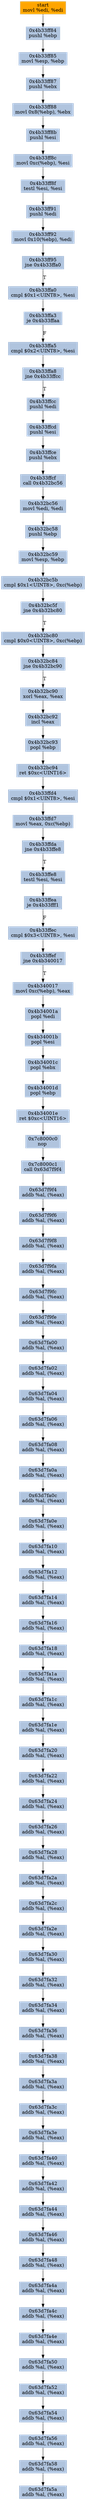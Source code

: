 digraph G {
node[shape=rectangle,style=filled,fillcolor=lightsteelblue,color=lightsteelblue]
bgcolor="transparent"
a0x4b33ff82movl_edi_edi[label="start\nmovl %edi, %edi",color="lightgrey",fillcolor="orange"];
a0x4b33ff84pushl_ebp[label="0x4b33ff84\npushl %ebp"];
a0x4b33ff85movl_esp_ebp[label="0x4b33ff85\nmovl %esp, %ebp"];
a0x4b33ff87pushl_ebx[label="0x4b33ff87\npushl %ebx"];
a0x4b33ff88movl_0x8ebp__ebx[label="0x4b33ff88\nmovl 0x8(%ebp), %ebx"];
a0x4b33ff8bpushl_esi[label="0x4b33ff8b\npushl %esi"];
a0x4b33ff8cmovl_0xcebp__esi[label="0x4b33ff8c\nmovl 0xc(%ebp), %esi"];
a0x4b33ff8ftestl_esi_esi[label="0x4b33ff8f\ntestl %esi, %esi"];
a0x4b33ff91pushl_edi[label="0x4b33ff91\npushl %edi"];
a0x4b33ff92movl_0x10ebp__edi[label="0x4b33ff92\nmovl 0x10(%ebp), %edi"];
a0x4b33ff95jne_0x4b33ffa0[label="0x4b33ff95\njne 0x4b33ffa0"];
a0x4b33ffa0cmpl_0x1UINT8_esi[label="0x4b33ffa0\ncmpl $0x1<UINT8>, %esi"];
a0x4b33ffa3je_0x4b33ffaa[label="0x4b33ffa3\nje 0x4b33ffaa"];
a0x4b33ffa5cmpl_0x2UINT8_esi[label="0x4b33ffa5\ncmpl $0x2<UINT8>, %esi"];
a0x4b33ffa8jne_0x4b33ffcc[label="0x4b33ffa8\njne 0x4b33ffcc"];
a0x4b33ffccpushl_edi[label="0x4b33ffcc\npushl %edi"];
a0x4b33ffcdpushl_esi[label="0x4b33ffcd\npushl %esi"];
a0x4b33ffcepushl_ebx[label="0x4b33ffce\npushl %ebx"];
a0x4b33ffcfcall_0x4b32bc56[label="0x4b33ffcf\ncall 0x4b32bc56"];
a0x4b32bc56movl_edi_edi[label="0x4b32bc56\nmovl %edi, %edi"];
a0x4b32bc58pushl_ebp[label="0x4b32bc58\npushl %ebp"];
a0x4b32bc59movl_esp_ebp[label="0x4b32bc59\nmovl %esp, %ebp"];
a0x4b32bc5bcmpl_0x1UINT8_0xcebp_[label="0x4b32bc5b\ncmpl $0x1<UINT8>, 0xc(%ebp)"];
a0x4b32bc5fjne_0x4b32bc80[label="0x4b32bc5f\njne 0x4b32bc80"];
a0x4b32bc80cmpl_0x0UINT8_0xcebp_[label="0x4b32bc80\ncmpl $0x0<UINT8>, 0xc(%ebp)"];
a0x4b32bc84jne_0x4b32bc90[label="0x4b32bc84\njne 0x4b32bc90"];
a0x4b32bc90xorl_eax_eax[label="0x4b32bc90\nxorl %eax, %eax"];
a0x4b32bc92incl_eax[label="0x4b32bc92\nincl %eax"];
a0x4b32bc93popl_ebp[label="0x4b32bc93\npopl %ebp"];
a0x4b32bc94ret_0xcUINT16[label="0x4b32bc94\nret $0xc<UINT16>"];
a0x4b33ffd4cmpl_0x1UINT8_esi[label="0x4b33ffd4\ncmpl $0x1<UINT8>, %esi"];
a0x4b33ffd7movl_eax_0xcebp_[label="0x4b33ffd7\nmovl %eax, 0xc(%ebp)"];
a0x4b33ffdajne_0x4b33ffe8[label="0x4b33ffda\njne 0x4b33ffe8"];
a0x4b33ffe8testl_esi_esi[label="0x4b33ffe8\ntestl %esi, %esi"];
a0x4b33ffeaje_0x4b33fff1[label="0x4b33ffea\nje 0x4b33fff1"];
a0x4b33ffeccmpl_0x3UINT8_esi[label="0x4b33ffec\ncmpl $0x3<UINT8>, %esi"];
a0x4b33ffefjne_0x4b340017[label="0x4b33ffef\njne 0x4b340017"];
a0x4b340017movl_0xcebp__eax[label="0x4b340017\nmovl 0xc(%ebp), %eax"];
a0x4b34001apopl_edi[label="0x4b34001a\npopl %edi"];
a0x4b34001bpopl_esi[label="0x4b34001b\npopl %esi"];
a0x4b34001cpopl_ebx[label="0x4b34001c\npopl %ebx"];
a0x4b34001dpopl_ebp[label="0x4b34001d\npopl %ebp"];
a0x4b34001eret_0xcUINT16[label="0x4b34001e\nret $0xc<UINT16>"];
a0x7c8000c0nop_[label="0x7c8000c0\nnop "];
a0x7c8000c1call_0x63d7f9f4[label="0x7c8000c1\ncall 0x63d7f9f4"];
a0x63d7f9f4addb_al_eax_[label="0x63d7f9f4\naddb %al, (%eax)"];
a0x63d7f9f6addb_al_eax_[label="0x63d7f9f6\naddb %al, (%eax)"];
a0x63d7f9f8addb_al_eax_[label="0x63d7f9f8\naddb %al, (%eax)"];
a0x63d7f9faaddb_al_eax_[label="0x63d7f9fa\naddb %al, (%eax)"];
a0x63d7f9fcaddb_al_eax_[label="0x63d7f9fc\naddb %al, (%eax)"];
a0x63d7f9feaddb_al_eax_[label="0x63d7f9fe\naddb %al, (%eax)"];
a0x63d7fa00addb_al_eax_[label="0x63d7fa00\naddb %al, (%eax)"];
a0x63d7fa02addb_al_eax_[label="0x63d7fa02\naddb %al, (%eax)"];
a0x63d7fa04addb_al_eax_[label="0x63d7fa04\naddb %al, (%eax)"];
a0x63d7fa06addb_al_eax_[label="0x63d7fa06\naddb %al, (%eax)"];
a0x63d7fa08addb_al_eax_[label="0x63d7fa08\naddb %al, (%eax)"];
a0x63d7fa0aaddb_al_eax_[label="0x63d7fa0a\naddb %al, (%eax)"];
a0x63d7fa0caddb_al_eax_[label="0x63d7fa0c\naddb %al, (%eax)"];
a0x63d7fa0eaddb_al_eax_[label="0x63d7fa0e\naddb %al, (%eax)"];
a0x63d7fa10addb_al_eax_[label="0x63d7fa10\naddb %al, (%eax)"];
a0x63d7fa12addb_al_eax_[label="0x63d7fa12\naddb %al, (%eax)"];
a0x63d7fa14addb_al_eax_[label="0x63d7fa14\naddb %al, (%eax)"];
a0x63d7fa16addb_al_eax_[label="0x63d7fa16\naddb %al, (%eax)"];
a0x63d7fa18addb_al_eax_[label="0x63d7fa18\naddb %al, (%eax)"];
a0x63d7fa1aaddb_al_eax_[label="0x63d7fa1a\naddb %al, (%eax)"];
a0x63d7fa1caddb_al_eax_[label="0x63d7fa1c\naddb %al, (%eax)"];
a0x63d7fa1eaddb_al_eax_[label="0x63d7fa1e\naddb %al, (%eax)"];
a0x63d7fa20addb_al_eax_[label="0x63d7fa20\naddb %al, (%eax)"];
a0x63d7fa22addb_al_eax_[label="0x63d7fa22\naddb %al, (%eax)"];
a0x63d7fa24addb_al_eax_[label="0x63d7fa24\naddb %al, (%eax)"];
a0x63d7fa26addb_al_eax_[label="0x63d7fa26\naddb %al, (%eax)"];
a0x63d7fa28addb_al_eax_[label="0x63d7fa28\naddb %al, (%eax)"];
a0x63d7fa2aaddb_al_eax_[label="0x63d7fa2a\naddb %al, (%eax)"];
a0x63d7fa2caddb_al_eax_[label="0x63d7fa2c\naddb %al, (%eax)"];
a0x63d7fa2eaddb_al_eax_[label="0x63d7fa2e\naddb %al, (%eax)"];
a0x63d7fa30addb_al_eax_[label="0x63d7fa30\naddb %al, (%eax)"];
a0x63d7fa32addb_al_eax_[label="0x63d7fa32\naddb %al, (%eax)"];
a0x63d7fa34addb_al_eax_[label="0x63d7fa34\naddb %al, (%eax)"];
a0x63d7fa36addb_al_eax_[label="0x63d7fa36\naddb %al, (%eax)"];
a0x63d7fa38addb_al_eax_[label="0x63d7fa38\naddb %al, (%eax)"];
a0x63d7fa3aaddb_al_eax_[label="0x63d7fa3a\naddb %al, (%eax)"];
a0x63d7fa3caddb_al_eax_[label="0x63d7fa3c\naddb %al, (%eax)"];
a0x63d7fa3eaddb_al_eax_[label="0x63d7fa3e\naddb %al, (%eax)"];
a0x63d7fa40addb_al_eax_[label="0x63d7fa40\naddb %al, (%eax)"];
a0x63d7fa42addb_al_eax_[label="0x63d7fa42\naddb %al, (%eax)"];
a0x63d7fa44addb_al_eax_[label="0x63d7fa44\naddb %al, (%eax)"];
a0x63d7fa46addb_al_eax_[label="0x63d7fa46\naddb %al, (%eax)"];
a0x63d7fa48addb_al_eax_[label="0x63d7fa48\naddb %al, (%eax)"];
a0x63d7fa4aaddb_al_eax_[label="0x63d7fa4a\naddb %al, (%eax)"];
a0x63d7fa4caddb_al_eax_[label="0x63d7fa4c\naddb %al, (%eax)"];
a0x63d7fa4eaddb_al_eax_[label="0x63d7fa4e\naddb %al, (%eax)"];
a0x63d7fa50addb_al_eax_[label="0x63d7fa50\naddb %al, (%eax)"];
a0x63d7fa52addb_al_eax_[label="0x63d7fa52\naddb %al, (%eax)"];
a0x63d7fa54addb_al_eax_[label="0x63d7fa54\naddb %al, (%eax)"];
a0x63d7fa56addb_al_eax_[label="0x63d7fa56\naddb %al, (%eax)"];
a0x63d7fa58addb_al_eax_[label="0x63d7fa58\naddb %al, (%eax)"];
a0x63d7fa5aaddb_al_eax_[label="0x63d7fa5a\naddb %al, (%eax)"];
a0x4b33ff82movl_edi_edi -> a0x4b33ff84pushl_ebp [color="#000000"];
a0x4b33ff84pushl_ebp -> a0x4b33ff85movl_esp_ebp [color="#000000"];
a0x4b33ff85movl_esp_ebp -> a0x4b33ff87pushl_ebx [color="#000000"];
a0x4b33ff87pushl_ebx -> a0x4b33ff88movl_0x8ebp__ebx [color="#000000"];
a0x4b33ff88movl_0x8ebp__ebx -> a0x4b33ff8bpushl_esi [color="#000000"];
a0x4b33ff8bpushl_esi -> a0x4b33ff8cmovl_0xcebp__esi [color="#000000"];
a0x4b33ff8cmovl_0xcebp__esi -> a0x4b33ff8ftestl_esi_esi [color="#000000"];
a0x4b33ff8ftestl_esi_esi -> a0x4b33ff91pushl_edi [color="#000000"];
a0x4b33ff91pushl_edi -> a0x4b33ff92movl_0x10ebp__edi [color="#000000"];
a0x4b33ff92movl_0x10ebp__edi -> a0x4b33ff95jne_0x4b33ffa0 [color="#000000"];
a0x4b33ff95jne_0x4b33ffa0 -> a0x4b33ffa0cmpl_0x1UINT8_esi [color="#000000",label="T"];
a0x4b33ffa0cmpl_0x1UINT8_esi -> a0x4b33ffa3je_0x4b33ffaa [color="#000000"];
a0x4b33ffa3je_0x4b33ffaa -> a0x4b33ffa5cmpl_0x2UINT8_esi [color="#000000",label="F"];
a0x4b33ffa5cmpl_0x2UINT8_esi -> a0x4b33ffa8jne_0x4b33ffcc [color="#000000"];
a0x4b33ffa8jne_0x4b33ffcc -> a0x4b33ffccpushl_edi [color="#000000",label="T"];
a0x4b33ffccpushl_edi -> a0x4b33ffcdpushl_esi [color="#000000"];
a0x4b33ffcdpushl_esi -> a0x4b33ffcepushl_ebx [color="#000000"];
a0x4b33ffcepushl_ebx -> a0x4b33ffcfcall_0x4b32bc56 [color="#000000"];
a0x4b33ffcfcall_0x4b32bc56 -> a0x4b32bc56movl_edi_edi [color="#000000"];
a0x4b32bc56movl_edi_edi -> a0x4b32bc58pushl_ebp [color="#000000"];
a0x4b32bc58pushl_ebp -> a0x4b32bc59movl_esp_ebp [color="#000000"];
a0x4b32bc59movl_esp_ebp -> a0x4b32bc5bcmpl_0x1UINT8_0xcebp_ [color="#000000"];
a0x4b32bc5bcmpl_0x1UINT8_0xcebp_ -> a0x4b32bc5fjne_0x4b32bc80 [color="#000000"];
a0x4b32bc5fjne_0x4b32bc80 -> a0x4b32bc80cmpl_0x0UINT8_0xcebp_ [color="#000000",label="T"];
a0x4b32bc80cmpl_0x0UINT8_0xcebp_ -> a0x4b32bc84jne_0x4b32bc90 [color="#000000"];
a0x4b32bc84jne_0x4b32bc90 -> a0x4b32bc90xorl_eax_eax [color="#000000",label="T"];
a0x4b32bc90xorl_eax_eax -> a0x4b32bc92incl_eax [color="#000000"];
a0x4b32bc92incl_eax -> a0x4b32bc93popl_ebp [color="#000000"];
a0x4b32bc93popl_ebp -> a0x4b32bc94ret_0xcUINT16 [color="#000000"];
a0x4b32bc94ret_0xcUINT16 -> a0x4b33ffd4cmpl_0x1UINT8_esi [color="#000000"];
a0x4b33ffd4cmpl_0x1UINT8_esi -> a0x4b33ffd7movl_eax_0xcebp_ [color="#000000"];
a0x4b33ffd7movl_eax_0xcebp_ -> a0x4b33ffdajne_0x4b33ffe8 [color="#000000"];
a0x4b33ffdajne_0x4b33ffe8 -> a0x4b33ffe8testl_esi_esi [color="#000000",label="T"];
a0x4b33ffe8testl_esi_esi -> a0x4b33ffeaje_0x4b33fff1 [color="#000000"];
a0x4b33ffeaje_0x4b33fff1 -> a0x4b33ffeccmpl_0x3UINT8_esi [color="#000000",label="F"];
a0x4b33ffeccmpl_0x3UINT8_esi -> a0x4b33ffefjne_0x4b340017 [color="#000000"];
a0x4b33ffefjne_0x4b340017 -> a0x4b340017movl_0xcebp__eax [color="#000000",label="T"];
a0x4b340017movl_0xcebp__eax -> a0x4b34001apopl_edi [color="#000000"];
a0x4b34001apopl_edi -> a0x4b34001bpopl_esi [color="#000000"];
a0x4b34001bpopl_esi -> a0x4b34001cpopl_ebx [color="#000000"];
a0x4b34001cpopl_ebx -> a0x4b34001dpopl_ebp [color="#000000"];
a0x4b34001dpopl_ebp -> a0x4b34001eret_0xcUINT16 [color="#000000"];
a0x4b34001eret_0xcUINT16 -> a0x7c8000c0nop_ [color="#000000"];
a0x7c8000c0nop_ -> a0x7c8000c1call_0x63d7f9f4 [color="#000000"];
a0x7c8000c1call_0x63d7f9f4 -> a0x63d7f9f4addb_al_eax_ [color="#000000"];
a0x63d7f9f4addb_al_eax_ -> a0x63d7f9f6addb_al_eax_ [color="#000000"];
a0x63d7f9f6addb_al_eax_ -> a0x63d7f9f8addb_al_eax_ [color="#000000"];
a0x63d7f9f8addb_al_eax_ -> a0x63d7f9faaddb_al_eax_ [color="#000000"];
a0x63d7f9faaddb_al_eax_ -> a0x63d7f9fcaddb_al_eax_ [color="#000000"];
a0x63d7f9fcaddb_al_eax_ -> a0x63d7f9feaddb_al_eax_ [color="#000000"];
a0x63d7f9feaddb_al_eax_ -> a0x63d7fa00addb_al_eax_ [color="#000000"];
a0x63d7fa00addb_al_eax_ -> a0x63d7fa02addb_al_eax_ [color="#000000"];
a0x63d7fa02addb_al_eax_ -> a0x63d7fa04addb_al_eax_ [color="#000000"];
a0x63d7fa04addb_al_eax_ -> a0x63d7fa06addb_al_eax_ [color="#000000"];
a0x63d7fa06addb_al_eax_ -> a0x63d7fa08addb_al_eax_ [color="#000000"];
a0x63d7fa08addb_al_eax_ -> a0x63d7fa0aaddb_al_eax_ [color="#000000"];
a0x63d7fa0aaddb_al_eax_ -> a0x63d7fa0caddb_al_eax_ [color="#000000"];
a0x63d7fa0caddb_al_eax_ -> a0x63d7fa0eaddb_al_eax_ [color="#000000"];
a0x63d7fa0eaddb_al_eax_ -> a0x63d7fa10addb_al_eax_ [color="#000000"];
a0x63d7fa10addb_al_eax_ -> a0x63d7fa12addb_al_eax_ [color="#000000"];
a0x63d7fa12addb_al_eax_ -> a0x63d7fa14addb_al_eax_ [color="#000000"];
a0x63d7fa14addb_al_eax_ -> a0x63d7fa16addb_al_eax_ [color="#000000"];
a0x63d7fa16addb_al_eax_ -> a0x63d7fa18addb_al_eax_ [color="#000000"];
a0x63d7fa18addb_al_eax_ -> a0x63d7fa1aaddb_al_eax_ [color="#000000"];
a0x63d7fa1aaddb_al_eax_ -> a0x63d7fa1caddb_al_eax_ [color="#000000"];
a0x63d7fa1caddb_al_eax_ -> a0x63d7fa1eaddb_al_eax_ [color="#000000"];
a0x63d7fa1eaddb_al_eax_ -> a0x63d7fa20addb_al_eax_ [color="#000000"];
a0x63d7fa20addb_al_eax_ -> a0x63d7fa22addb_al_eax_ [color="#000000"];
a0x63d7fa22addb_al_eax_ -> a0x63d7fa24addb_al_eax_ [color="#000000"];
a0x63d7fa24addb_al_eax_ -> a0x63d7fa26addb_al_eax_ [color="#000000"];
a0x63d7fa26addb_al_eax_ -> a0x63d7fa28addb_al_eax_ [color="#000000"];
a0x63d7fa28addb_al_eax_ -> a0x63d7fa2aaddb_al_eax_ [color="#000000"];
a0x63d7fa2aaddb_al_eax_ -> a0x63d7fa2caddb_al_eax_ [color="#000000"];
a0x63d7fa2caddb_al_eax_ -> a0x63d7fa2eaddb_al_eax_ [color="#000000"];
a0x63d7fa2eaddb_al_eax_ -> a0x63d7fa30addb_al_eax_ [color="#000000"];
a0x63d7fa30addb_al_eax_ -> a0x63d7fa32addb_al_eax_ [color="#000000"];
a0x63d7fa32addb_al_eax_ -> a0x63d7fa34addb_al_eax_ [color="#000000"];
a0x63d7fa34addb_al_eax_ -> a0x63d7fa36addb_al_eax_ [color="#000000"];
a0x63d7fa36addb_al_eax_ -> a0x63d7fa38addb_al_eax_ [color="#000000"];
a0x63d7fa38addb_al_eax_ -> a0x63d7fa3aaddb_al_eax_ [color="#000000"];
a0x63d7fa3aaddb_al_eax_ -> a0x63d7fa3caddb_al_eax_ [color="#000000"];
a0x63d7fa3caddb_al_eax_ -> a0x63d7fa3eaddb_al_eax_ [color="#000000"];
a0x63d7fa3eaddb_al_eax_ -> a0x63d7fa40addb_al_eax_ [color="#000000"];
a0x63d7fa40addb_al_eax_ -> a0x63d7fa42addb_al_eax_ [color="#000000"];
a0x63d7fa42addb_al_eax_ -> a0x63d7fa44addb_al_eax_ [color="#000000"];
a0x63d7fa44addb_al_eax_ -> a0x63d7fa46addb_al_eax_ [color="#000000"];
a0x63d7fa46addb_al_eax_ -> a0x63d7fa48addb_al_eax_ [color="#000000"];
a0x63d7fa48addb_al_eax_ -> a0x63d7fa4aaddb_al_eax_ [color="#000000"];
a0x63d7fa4aaddb_al_eax_ -> a0x63d7fa4caddb_al_eax_ [color="#000000"];
a0x63d7fa4caddb_al_eax_ -> a0x63d7fa4eaddb_al_eax_ [color="#000000"];
a0x63d7fa4eaddb_al_eax_ -> a0x63d7fa50addb_al_eax_ [color="#000000"];
a0x63d7fa50addb_al_eax_ -> a0x63d7fa52addb_al_eax_ [color="#000000"];
a0x63d7fa52addb_al_eax_ -> a0x63d7fa54addb_al_eax_ [color="#000000"];
a0x63d7fa54addb_al_eax_ -> a0x63d7fa56addb_al_eax_ [color="#000000"];
a0x63d7fa56addb_al_eax_ -> a0x63d7fa58addb_al_eax_ [color="#000000"];
a0x63d7fa58addb_al_eax_ -> a0x63d7fa5aaddb_al_eax_ [color="#000000"];
}

